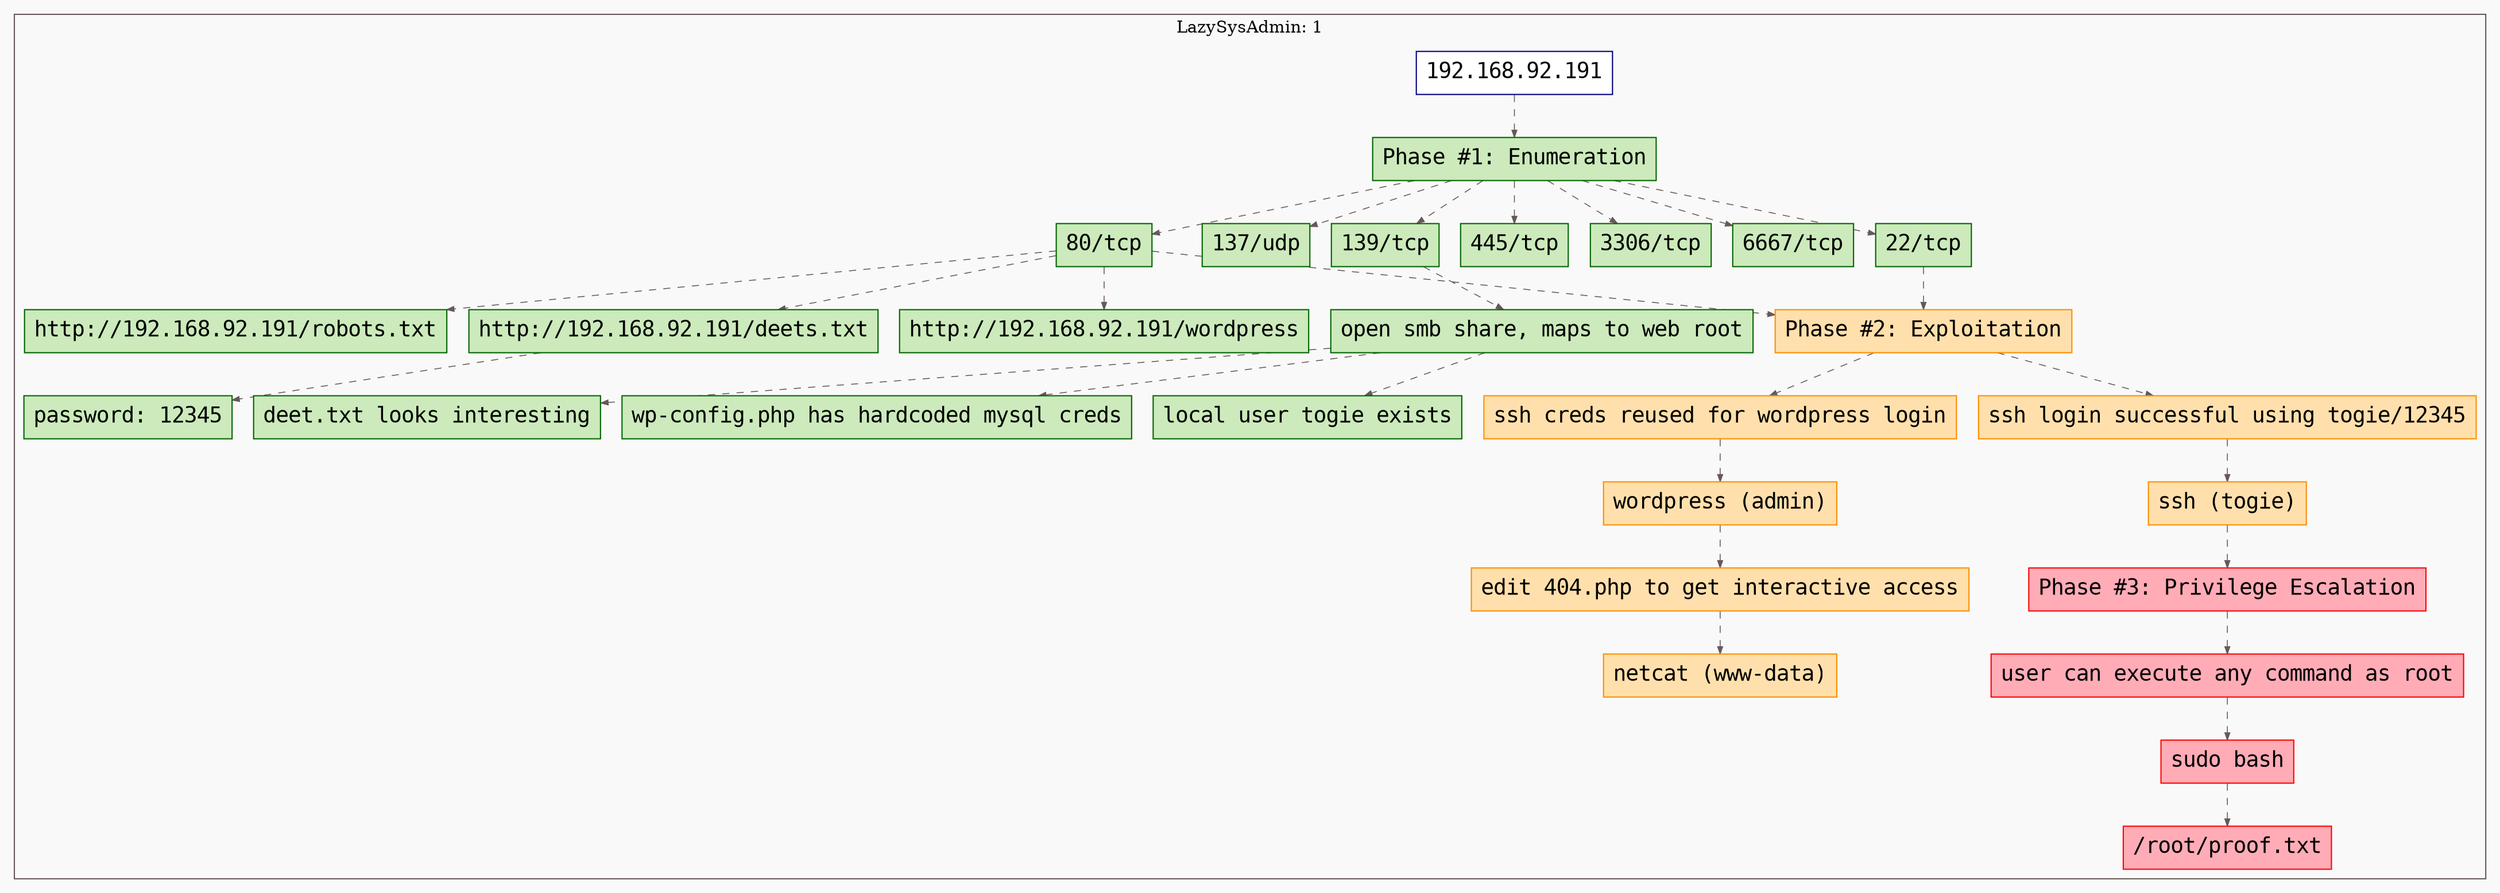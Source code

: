 digraph G {
  #rankdir=LR;
  nodesdictep=1.0; splines="line"; K=0.6; overlap=scale; fixedsize=true; resolution=72; bgcolor="#f9f9f9"; outputorder="edgesfirst";
  node [fontname="courier" fontsize=18 shape=box width=0.25 fillcolor="white" style="filled,solid"];
  edge [style=dashed color="#665957" penwidth=0.75 arrowsize=0.6];

  0[label="192.168.92.191" color="navyblue" fillcolor="#ffffff" tooltip="LazySysAdmin: 1"];
  10[label="80/tcp" color="darkgreen" fillcolor="#cceabb" tooltip="Phase #1:Enumeration"];
  11[label="http://192.168.92.191/deets.txt" color="darkgreen" fillcolor="#cceabb" tooltip="Phase #1:Enumeration"];
  12[label="password: 12345" color="darkgreen" fillcolor="#cceabb" tooltip="Phase #1:Enumeration"];
  13[label="http://192.168.92.191/wordpress" color="darkgreen" fillcolor="#cceabb" tooltip="Phase #1:Enumeration"];
  14[label="http://192.168.92.191/robots.txt" color="darkgreen" fillcolor="#cceabb" tooltip="Phase #1:Enumeration"];
  15[label="ssh creds reused for wordpress login" color="darkorange" fillcolor="#ffe0ac" tooltip="Phase #2:Exploitation"];
  16[label="wordpress (admin)" color="darkorange" fillcolor="#ffe0ac" tooltip="Phase #2:Exploitation"];
  17[label="edit 404.php to get interactive access" color="darkorange" fillcolor="#ffe0ac" tooltip="Phase #2:Exploitation"];
  18[label="netcat (www-data)" color="darkorange" fillcolor="#ffe0ac" tooltip="Phase #2:Exploitation"];
  19[label="137/udp" color="darkgreen" fillcolor="#cceabb" tooltip="Phase #1:Enumeration"];
  1[label="Phase #1: Enumeration" color="darkgreen" fillcolor="#cceabb" tooltip="Phase #1:Enumeration"];
  20[label="139/tcp" color="darkgreen" fillcolor="#cceabb" tooltip="Phase #1:Enumeration"];
  21[label="open smb share, maps to web root" color="darkgreen" fillcolor="#cceabb" tooltip="Phase #1:Enumeration"];
  22[label="local user togie exists" color="darkgreen" fillcolor="#cceabb" tooltip="Phase #1:Enumeration"];
  23[label="deet.txt looks interesting" color="darkgreen" fillcolor="#cceabb" tooltip="Phase #1:Enumeration"];
  24[label="wp-config.php has hardcoded mysql creds" color="darkgreen" fillcolor="#cceabb" tooltip="Phase #1:Enumeration"];
  25[label="445/tcp" color="darkgreen" fillcolor="#cceabb" tooltip="Phase #1:Enumeration"];
  26[label="3306/tcp" color="darkgreen" fillcolor="#cceabb" tooltip="Phase #1:Enumeration"];
  27[label="6667/tcp" color="darkgreen" fillcolor="#cceabb" tooltip="Phase #1:Enumeration"];
  2[label="22/tcp" color="darkgreen" fillcolor="#cceabb" tooltip="Phase #1:Enumeration"];
  3[label="Phase #2: Exploitation" color="darkorange" fillcolor="#ffe0ac" tooltip="Phase #2:Exploitation"];
  4[label="ssh login successful using togie/12345" color="darkorange" fillcolor="#ffe0ac" tooltip="Phase #2:Exploitation"];
  5[label="ssh (togie)" color="darkorange" fillcolor="#ffe0ac" tooltip="Phase #2:Exploitation"];
  6[label="Phase #3: Privilege Escalation" color="red" fillcolor="#ffacb7" tooltip="Phase #3:Privilege Escalation"];
  7[label="user can execute any command as root" color="red" fillcolor="#ffacb7" tooltip="Phase #3:Privilege Escalation"];
  8[label="sudo bash" color="red" fillcolor="#ffacb7" tooltip="Phase #3:Privilege Escalation"];
  9[label="/root/proof.txt" color="red" fillcolor="#ffacb7" tooltip="Phase #3:Privilege Escalation"];

  subgraph cluster_0 {
    node [style="filled,solid"];
    label = "LazySysAdmin: 1";
    color = "#665957";
    0 -> 1 [color="#665957"];
    1 -> 10 [color="#665957"];
    1 -> 19 [color="#665957"];
    1 -> 2 [color="#665957"];
    1 -> 20 [color="#665957"];
    1 -> 25 [color="#665957"];
    1 -> 26 [color="#665957"];
    1 -> 27 [color="#665957"];
    10 -> 11 [color="#665957"];
    10 -> 13 [color="#665957"];
    10 -> 14 [color="#665957"];
    10 -> 3 [color="#665957"];
    11 -> 12 [color="#665957"];
    15 -> 16 [color="#665957"];
    16 -> 17 [color="#665957"];
    17 -> 18 [color="#665957"];
    2 -> 3 [color="#665957"];
    20 -> 21 [color="#665957"];
    21 -> 22 [color="#665957"];
    21 -> 23 [color="#665957"];
    21 -> 24 [color="#665957"];
    3 -> 15 [color="#665957"];
    3 -> 4 [color="#665957"];
    4 -> 5 [color="#665957"];
    5 -> 6 [color="#665957"];
    6 -> 7 [color="#665957"];
    7 -> 8 [color="#665957"];
    8 -> 9 [color="#665957"];
  }
}
